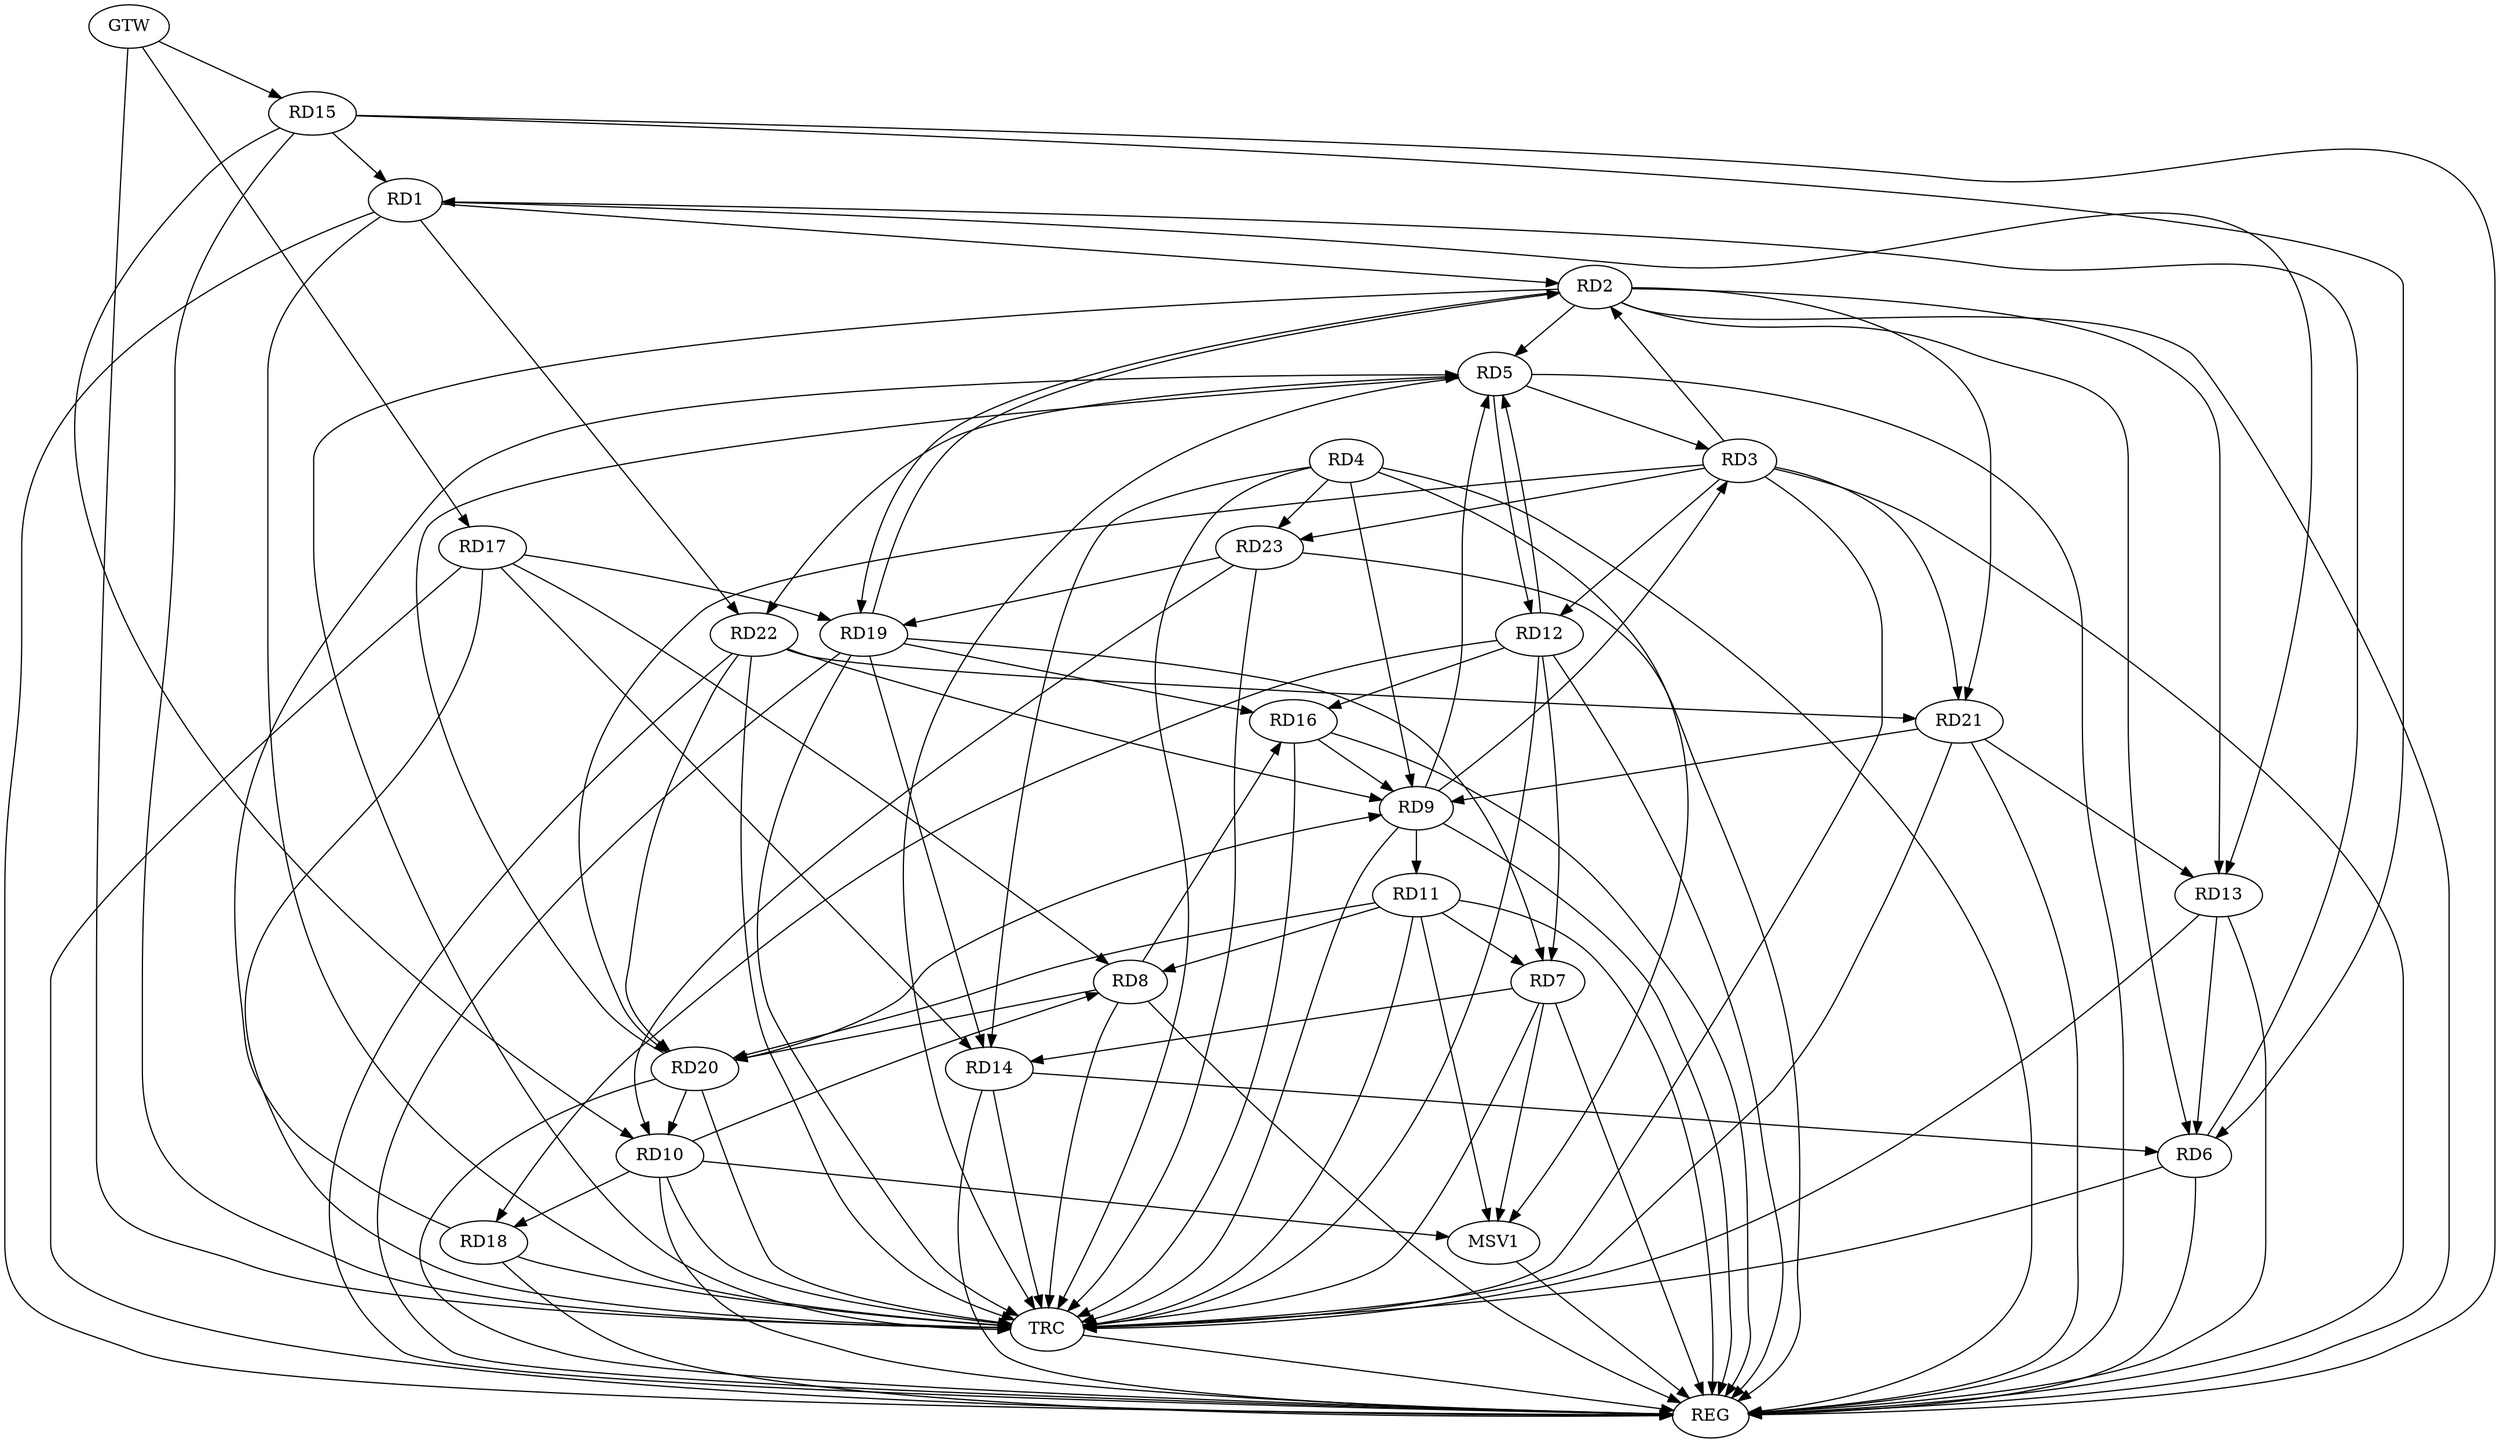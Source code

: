 strict digraph G {
  RD1 [ label="RD1" ];
  RD2 [ label="RD2" ];
  RD3 [ label="RD3" ];
  RD4 [ label="RD4" ];
  RD5 [ label="RD5" ];
  RD6 [ label="RD6" ];
  RD7 [ label="RD7" ];
  RD8 [ label="RD8" ];
  RD9 [ label="RD9" ];
  RD10 [ label="RD10" ];
  RD11 [ label="RD11" ];
  RD12 [ label="RD12" ];
  RD13 [ label="RD13" ];
  RD14 [ label="RD14" ];
  RD15 [ label="RD15" ];
  RD16 [ label="RD16" ];
  RD17 [ label="RD17" ];
  RD18 [ label="RD18" ];
  RD19 [ label="RD19" ];
  RD20 [ label="RD20" ];
  RD21 [ label="RD21" ];
  RD22 [ label="RD22" ];
  RD23 [ label="RD23" ];
  GTW [ label="GTW" ];
  REG [ label="REG" ];
  TRC [ label="TRC" ];
  MSV1 [ label="MSV1" ];
  RD1 -> RD2;
  RD6 -> RD1;
  RD1 -> RD13;
  RD15 -> RD1;
  RD1 -> RD22;
  RD3 -> RD2;
  RD2 -> RD5;
  RD2 -> RD13;
  RD2 -> RD19;
  RD19 -> RD2;
  RD2 -> RD21;
  RD5 -> RD3;
  RD9 -> RD3;
  RD3 -> RD12;
  RD3 -> RD20;
  RD3 -> RD21;
  RD3 -> RD23;
  RD4 -> RD9;
  RD4 -> RD14;
  RD4 -> RD23;
  RD9 -> RD5;
  RD5 -> RD12;
  RD12 -> RD5;
  RD18 -> RD5;
  RD20 -> RD5;
  RD5 -> RD22;
  RD13 -> RD6;
  RD15 -> RD6;
  RD11 -> RD7;
  RD12 -> RD7;
  RD7 -> RD14;
  RD19 -> RD7;
  RD10 -> RD8;
  RD11 -> RD8;
  RD8 -> RD16;
  RD17 -> RD8;
  RD8 -> RD20;
  RD9 -> RD11;
  RD16 -> RD9;
  RD20 -> RD9;
  RD21 -> RD9;
  RD22 -> RD9;
  RD15 -> RD10;
  RD10 -> RD18;
  RD20 -> RD10;
  RD23 -> RD10;
  RD11 -> RD20;
  RD12 -> RD16;
  RD12 -> RD18;
  RD21 -> RD13;
  RD17 -> RD14;
  RD19 -> RD14;
  RD19 -> RD16;
  RD17 -> RD19;
  RD23 -> RD19;
  RD22 -> RD20;
  RD22 -> RD21;
  GTW -> RD15;
  GTW -> RD17;
  RD1 -> REG;
  RD2 -> REG;
  RD3 -> REG;
  RD4 -> REG;
  RD5 -> REG;
  RD6 -> REG;
  RD7 -> REG;
  RD8 -> REG;
  RD9 -> REG;
  RD10 -> REG;
  RD11 -> REG;
  RD12 -> REG;
  RD13 -> REG;
  RD14 -> REG;
  RD15 -> REG;
  RD16 -> REG;
  RD17 -> REG;
  RD18 -> REG;
  RD19 -> REG;
  RD20 -> REG;
  RD21 -> REG;
  RD22 -> REG;
  RD23 -> REG;
  RD1 -> TRC;
  RD2 -> TRC;
  RD3 -> TRC;
  RD4 -> TRC;
  RD5 -> TRC;
  RD6 -> TRC;
  RD7 -> TRC;
  RD8 -> TRC;
  RD9 -> TRC;
  RD10 -> TRC;
  RD11 -> TRC;
  RD12 -> TRC;
  RD13 -> TRC;
  RD14 -> TRC;
  RD15 -> TRC;
  RD16 -> TRC;
  RD17 -> TRC;
  RD18 -> TRC;
  RD19 -> TRC;
  RD20 -> TRC;
  RD21 -> TRC;
  RD22 -> TRC;
  RD23 -> TRC;
  GTW -> TRC;
  TRC -> REG;
  RD2 -> RD6;
  RD14 -> RD6;
  RD4 -> MSV1;
  RD7 -> MSV1;
  RD10 -> MSV1;
  RD11 -> MSV1;
  MSV1 -> REG;
}
